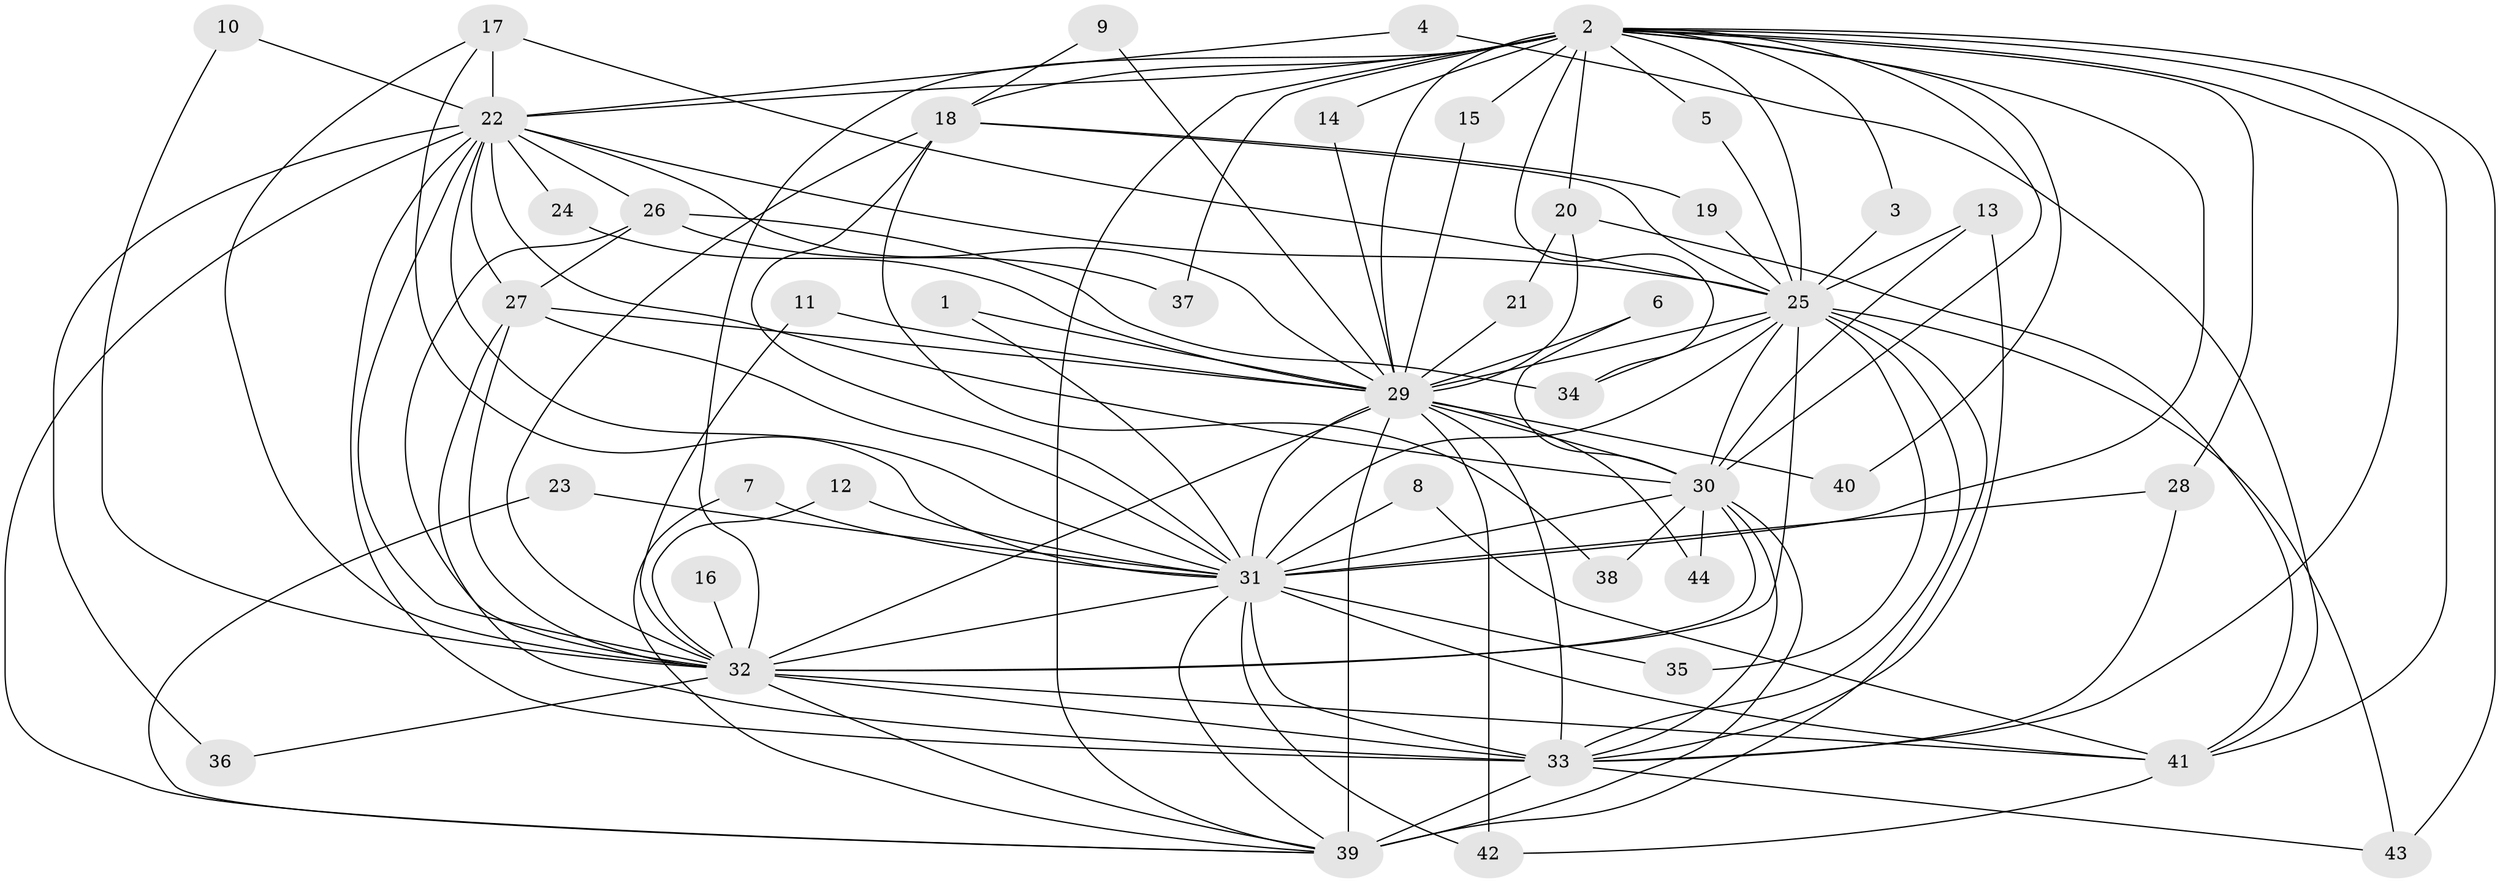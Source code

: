 // original degree distribution, {17: 0.011627906976744186, 18: 0.023255813953488372, 16: 0.023255813953488372, 21: 0.023255813953488372, 25: 0.011627906976744186, 13: 0.011627906976744186, 30: 0.011627906976744186, 2: 0.5930232558139535, 4: 0.11627906976744186, 3: 0.10465116279069768, 5: 0.06976744186046512}
// Generated by graph-tools (version 1.1) at 2025/25/03/09/25 03:25:42]
// undirected, 44 vertices, 120 edges
graph export_dot {
graph [start="1"]
  node [color=gray90,style=filled];
  1;
  2;
  3;
  4;
  5;
  6;
  7;
  8;
  9;
  10;
  11;
  12;
  13;
  14;
  15;
  16;
  17;
  18;
  19;
  20;
  21;
  22;
  23;
  24;
  25;
  26;
  27;
  28;
  29;
  30;
  31;
  32;
  33;
  34;
  35;
  36;
  37;
  38;
  39;
  40;
  41;
  42;
  43;
  44;
  1 -- 29 [weight=1.0];
  1 -- 31 [weight=1.0];
  2 -- 3 [weight=1.0];
  2 -- 5 [weight=1.0];
  2 -- 14 [weight=1.0];
  2 -- 15 [weight=1.0];
  2 -- 18 [weight=1.0];
  2 -- 20 [weight=2.0];
  2 -- 22 [weight=2.0];
  2 -- 25 [weight=2.0];
  2 -- 28 [weight=1.0];
  2 -- 29 [weight=3.0];
  2 -- 30 [weight=2.0];
  2 -- 31 [weight=3.0];
  2 -- 32 [weight=2.0];
  2 -- 33 [weight=2.0];
  2 -- 34 [weight=2.0];
  2 -- 37 [weight=1.0];
  2 -- 39 [weight=2.0];
  2 -- 40 [weight=1.0];
  2 -- 41 [weight=1.0];
  2 -- 43 [weight=1.0];
  3 -- 25 [weight=1.0];
  4 -- 22 [weight=1.0];
  4 -- 41 [weight=1.0];
  5 -- 25 [weight=1.0];
  6 -- 29 [weight=1.0];
  6 -- 30 [weight=1.0];
  7 -- 31 [weight=1.0];
  7 -- 39 [weight=1.0];
  8 -- 31 [weight=1.0];
  8 -- 41 [weight=1.0];
  9 -- 18 [weight=1.0];
  9 -- 29 [weight=1.0];
  10 -- 22 [weight=1.0];
  10 -- 32 [weight=1.0];
  11 -- 29 [weight=2.0];
  11 -- 32 [weight=1.0];
  12 -- 31 [weight=1.0];
  12 -- 32 [weight=1.0];
  13 -- 25 [weight=1.0];
  13 -- 30 [weight=1.0];
  13 -- 33 [weight=1.0];
  14 -- 29 [weight=1.0];
  15 -- 29 [weight=1.0];
  16 -- 32 [weight=1.0];
  17 -- 22 [weight=2.0];
  17 -- 25 [weight=1.0];
  17 -- 31 [weight=1.0];
  17 -- 32 [weight=1.0];
  18 -- 19 [weight=1.0];
  18 -- 25 [weight=2.0];
  18 -- 31 [weight=1.0];
  18 -- 32 [weight=1.0];
  18 -- 38 [weight=1.0];
  19 -- 25 [weight=1.0];
  20 -- 21 [weight=1.0];
  20 -- 29 [weight=2.0];
  20 -- 41 [weight=1.0];
  21 -- 29 [weight=1.0];
  22 -- 24 [weight=1.0];
  22 -- 25 [weight=1.0];
  22 -- 26 [weight=2.0];
  22 -- 27 [weight=1.0];
  22 -- 29 [weight=1.0];
  22 -- 30 [weight=1.0];
  22 -- 31 [weight=1.0];
  22 -- 32 [weight=1.0];
  22 -- 33 [weight=1.0];
  22 -- 36 [weight=1.0];
  22 -- 39 [weight=1.0];
  23 -- 31 [weight=2.0];
  23 -- 39 [weight=1.0];
  24 -- 29 [weight=1.0];
  25 -- 29 [weight=2.0];
  25 -- 30 [weight=1.0];
  25 -- 31 [weight=1.0];
  25 -- 32 [weight=1.0];
  25 -- 33 [weight=1.0];
  25 -- 34 [weight=1.0];
  25 -- 35 [weight=1.0];
  25 -- 39 [weight=2.0];
  25 -- 43 [weight=1.0];
  26 -- 27 [weight=1.0];
  26 -- 32 [weight=1.0];
  26 -- 34 [weight=2.0];
  26 -- 37 [weight=1.0];
  27 -- 29 [weight=1.0];
  27 -- 31 [weight=1.0];
  27 -- 32 [weight=1.0];
  27 -- 33 [weight=1.0];
  28 -- 31 [weight=1.0];
  28 -- 33 [weight=2.0];
  29 -- 30 [weight=1.0];
  29 -- 31 [weight=2.0];
  29 -- 32 [weight=1.0];
  29 -- 33 [weight=2.0];
  29 -- 39 [weight=2.0];
  29 -- 40 [weight=1.0];
  29 -- 42 [weight=3.0];
  29 -- 44 [weight=1.0];
  30 -- 31 [weight=2.0];
  30 -- 32 [weight=1.0];
  30 -- 33 [weight=1.0];
  30 -- 38 [weight=1.0];
  30 -- 39 [weight=3.0];
  30 -- 44 [weight=1.0];
  31 -- 32 [weight=1.0];
  31 -- 33 [weight=1.0];
  31 -- 35 [weight=1.0];
  31 -- 39 [weight=1.0];
  31 -- 41 [weight=1.0];
  31 -- 42 [weight=1.0];
  32 -- 33 [weight=1.0];
  32 -- 36 [weight=1.0];
  32 -- 39 [weight=2.0];
  32 -- 41 [weight=1.0];
  33 -- 39 [weight=3.0];
  33 -- 43 [weight=1.0];
  41 -- 42 [weight=1.0];
}
